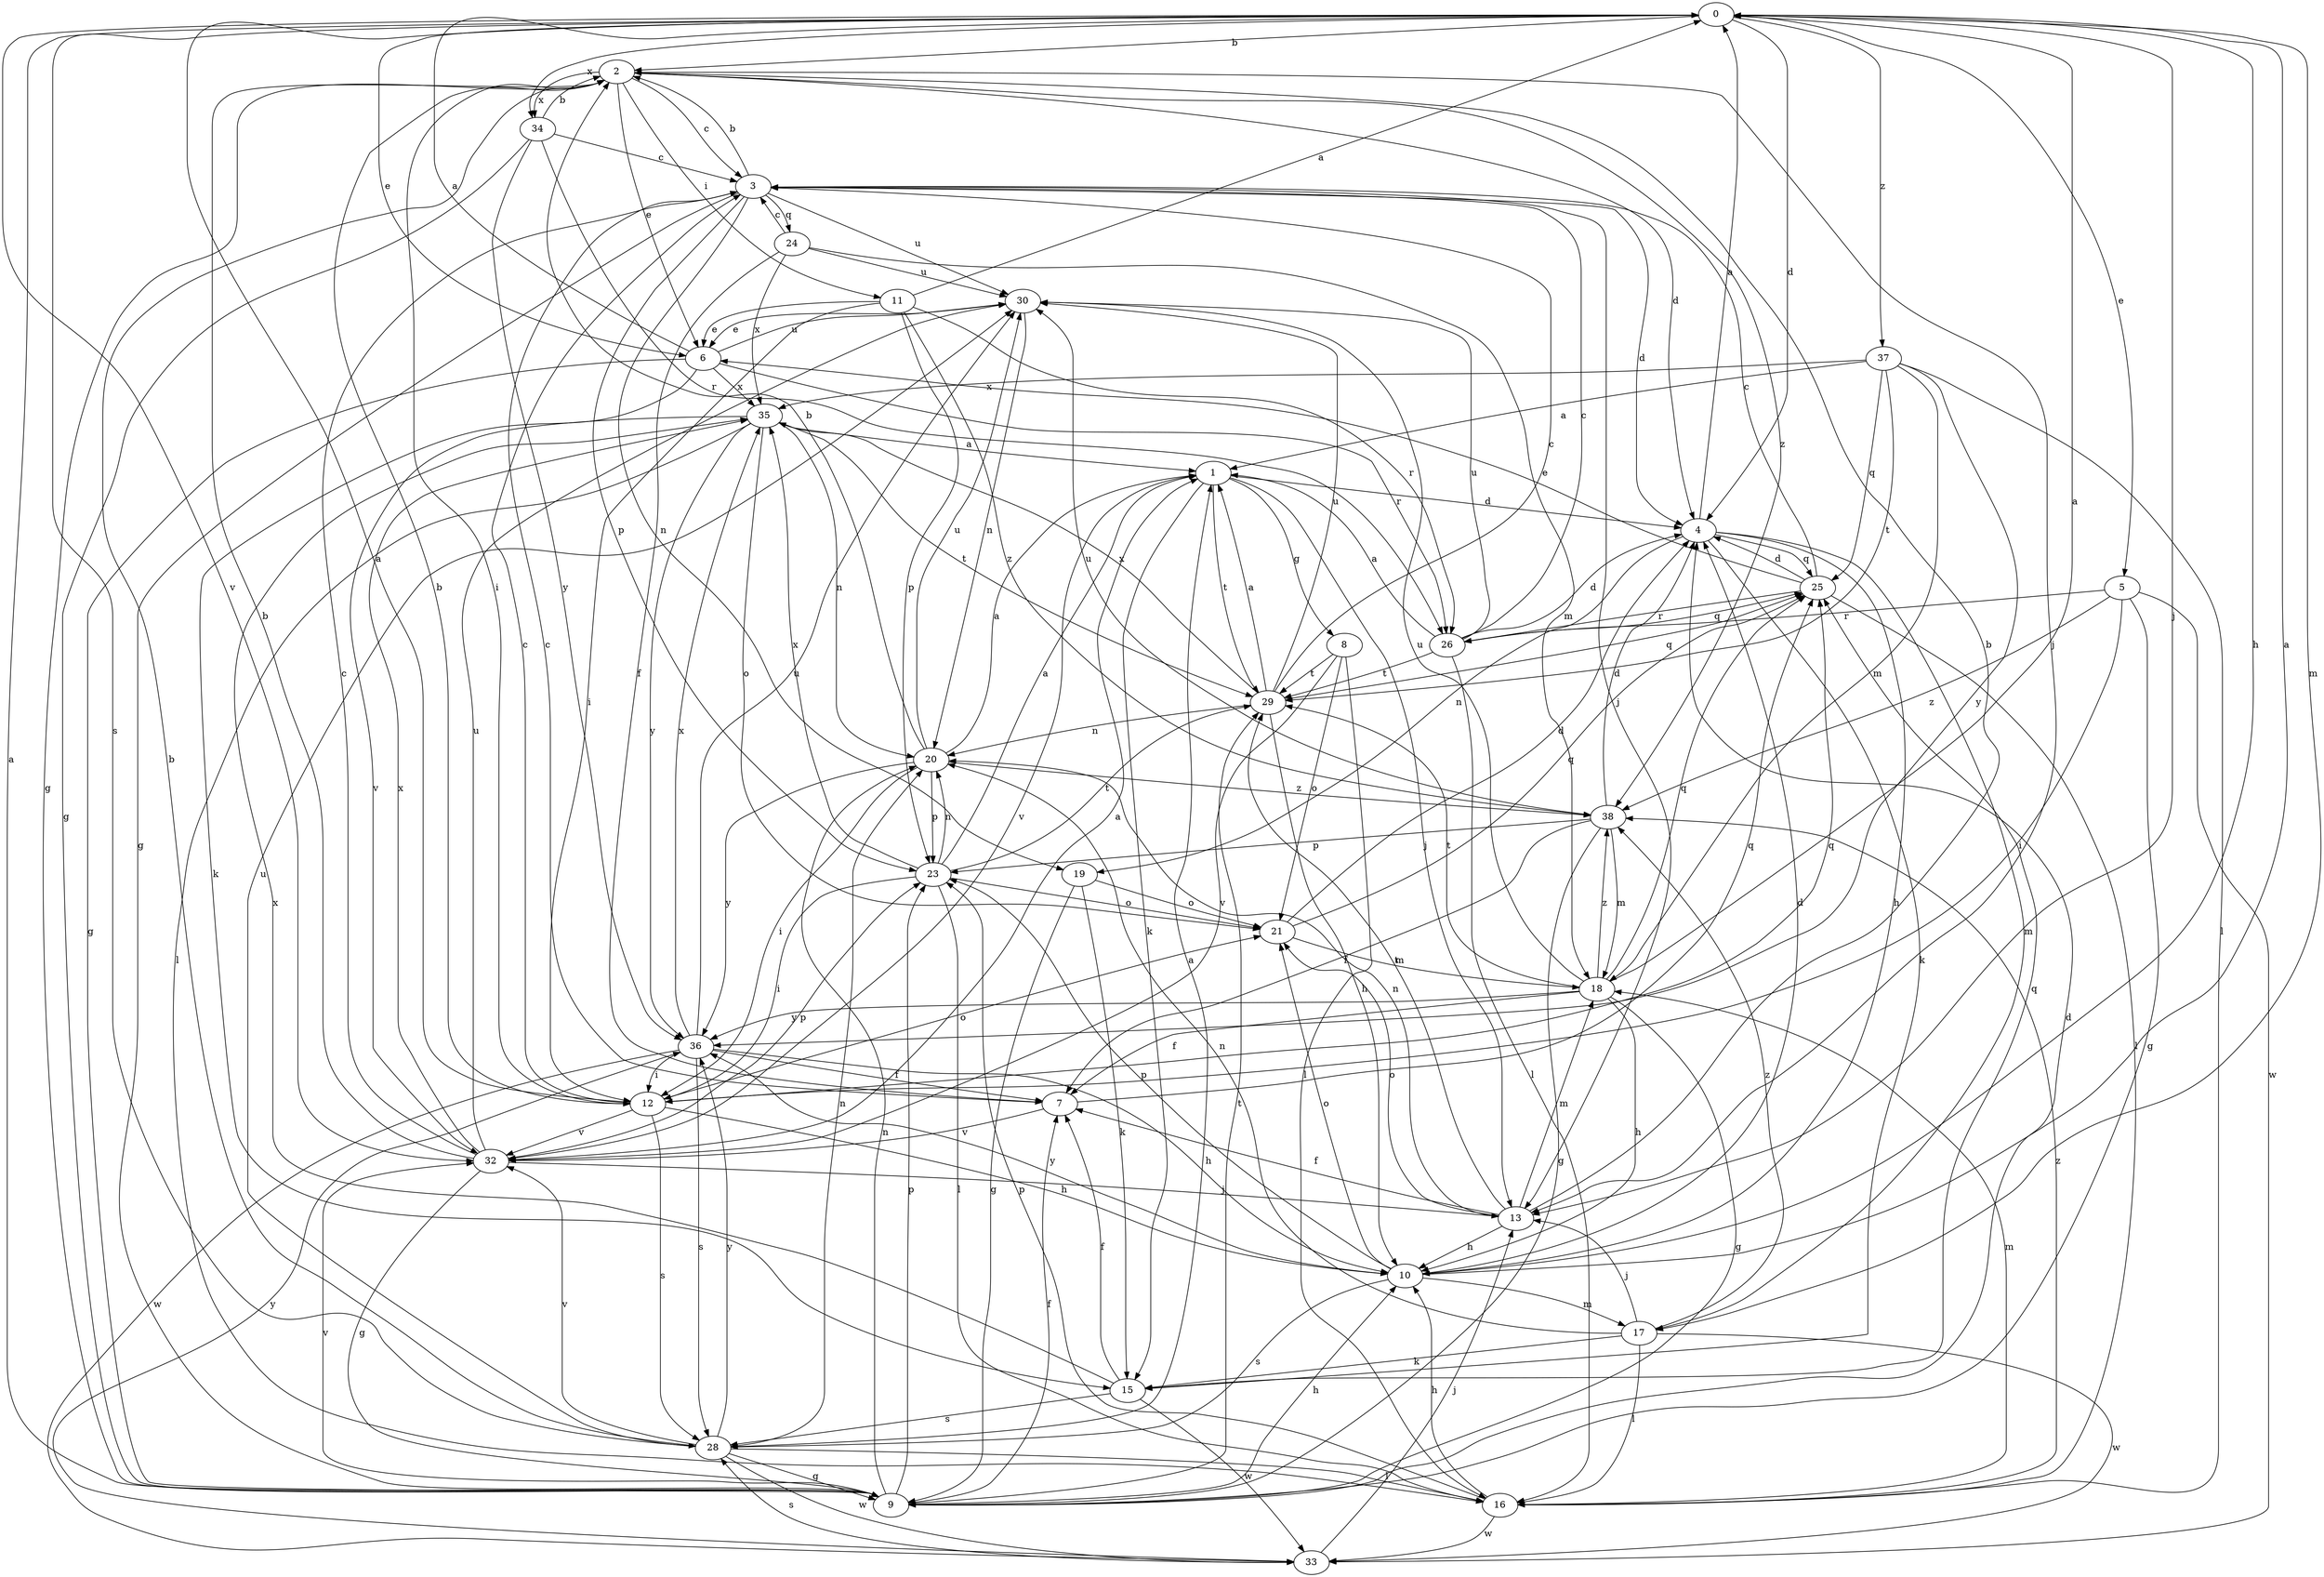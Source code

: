 strict digraph  {
0;
1;
2;
3;
4;
5;
6;
7;
8;
9;
10;
11;
12;
13;
15;
16;
17;
18;
19;
20;
21;
23;
24;
25;
26;
28;
29;
30;
32;
33;
34;
35;
36;
37;
38;
0 -> 2  [label=b];
0 -> 4  [label=d];
0 -> 5  [label=e];
0 -> 6  [label=e];
0 -> 10  [label=h];
0 -> 13  [label=j];
0 -> 17  [label=m];
0 -> 28  [label=s];
0 -> 32  [label=v];
0 -> 34  [label=x];
0 -> 37  [label=z];
1 -> 4  [label=d];
1 -> 8  [label=g];
1 -> 13  [label=j];
1 -> 15  [label=k];
1 -> 29  [label=t];
1 -> 32  [label=v];
2 -> 3  [label=c];
2 -> 4  [label=d];
2 -> 6  [label=e];
2 -> 9  [label=g];
2 -> 11  [label=i];
2 -> 12  [label=i];
2 -> 13  [label=j];
2 -> 34  [label=x];
2 -> 38  [label=z];
3 -> 2  [label=b];
3 -> 4  [label=d];
3 -> 9  [label=g];
3 -> 13  [label=j];
3 -> 19  [label=n];
3 -> 23  [label=p];
3 -> 24  [label=q];
3 -> 30  [label=u];
4 -> 0  [label=a];
4 -> 10  [label=h];
4 -> 15  [label=k];
4 -> 17  [label=m];
4 -> 19  [label=n];
4 -> 25  [label=q];
5 -> 9  [label=g];
5 -> 12  [label=i];
5 -> 26  [label=r];
5 -> 33  [label=w];
5 -> 38  [label=z];
6 -> 0  [label=a];
6 -> 9  [label=g];
6 -> 15  [label=k];
6 -> 26  [label=r];
6 -> 30  [label=u];
6 -> 35  [label=x];
7 -> 3  [label=c];
7 -> 25  [label=q];
7 -> 32  [label=v];
8 -> 16  [label=l];
8 -> 21  [label=o];
8 -> 29  [label=t];
8 -> 32  [label=v];
9 -> 0  [label=a];
9 -> 4  [label=d];
9 -> 7  [label=f];
9 -> 10  [label=h];
9 -> 20  [label=n];
9 -> 23  [label=p];
9 -> 29  [label=t];
9 -> 32  [label=v];
10 -> 0  [label=a];
10 -> 4  [label=d];
10 -> 17  [label=m];
10 -> 21  [label=o];
10 -> 23  [label=p];
10 -> 28  [label=s];
10 -> 36  [label=y];
11 -> 0  [label=a];
11 -> 6  [label=e];
11 -> 12  [label=i];
11 -> 23  [label=p];
11 -> 26  [label=r];
11 -> 38  [label=z];
12 -> 0  [label=a];
12 -> 2  [label=b];
12 -> 3  [label=c];
12 -> 10  [label=h];
12 -> 21  [label=o];
12 -> 25  [label=q];
12 -> 28  [label=s];
12 -> 32  [label=v];
13 -> 2  [label=b];
13 -> 7  [label=f];
13 -> 10  [label=h];
13 -> 18  [label=m];
13 -> 20  [label=n];
13 -> 21  [label=o];
13 -> 29  [label=t];
15 -> 7  [label=f];
15 -> 25  [label=q];
15 -> 28  [label=s];
15 -> 33  [label=w];
15 -> 35  [label=x];
16 -> 10  [label=h];
16 -> 18  [label=m];
16 -> 23  [label=p];
16 -> 33  [label=w];
16 -> 38  [label=z];
17 -> 13  [label=j];
17 -> 15  [label=k];
17 -> 16  [label=l];
17 -> 20  [label=n];
17 -> 33  [label=w];
17 -> 38  [label=z];
18 -> 0  [label=a];
18 -> 7  [label=f];
18 -> 9  [label=g];
18 -> 10  [label=h];
18 -> 25  [label=q];
18 -> 29  [label=t];
18 -> 30  [label=u];
18 -> 36  [label=y];
18 -> 38  [label=z];
19 -> 9  [label=g];
19 -> 15  [label=k];
19 -> 21  [label=o];
20 -> 1  [label=a];
20 -> 2  [label=b];
20 -> 12  [label=i];
20 -> 23  [label=p];
20 -> 30  [label=u];
20 -> 36  [label=y];
20 -> 38  [label=z];
21 -> 4  [label=d];
21 -> 18  [label=m];
21 -> 25  [label=q];
23 -> 1  [label=a];
23 -> 12  [label=i];
23 -> 16  [label=l];
23 -> 20  [label=n];
23 -> 21  [label=o];
23 -> 29  [label=t];
23 -> 35  [label=x];
24 -> 3  [label=c];
24 -> 7  [label=f];
24 -> 18  [label=m];
24 -> 30  [label=u];
24 -> 35  [label=x];
25 -> 3  [label=c];
25 -> 4  [label=d];
25 -> 6  [label=e];
25 -> 16  [label=l];
25 -> 26  [label=r];
26 -> 1  [label=a];
26 -> 3  [label=c];
26 -> 4  [label=d];
26 -> 16  [label=l];
26 -> 25  [label=q];
26 -> 29  [label=t];
26 -> 30  [label=u];
28 -> 1  [label=a];
28 -> 2  [label=b];
28 -> 9  [label=g];
28 -> 16  [label=l];
28 -> 20  [label=n];
28 -> 30  [label=u];
28 -> 32  [label=v];
28 -> 33  [label=w];
28 -> 36  [label=y];
29 -> 1  [label=a];
29 -> 3  [label=c];
29 -> 10  [label=h];
29 -> 20  [label=n];
29 -> 25  [label=q];
29 -> 30  [label=u];
29 -> 35  [label=x];
30 -> 6  [label=e];
30 -> 20  [label=n];
32 -> 1  [label=a];
32 -> 2  [label=b];
32 -> 3  [label=c];
32 -> 9  [label=g];
32 -> 13  [label=j];
32 -> 23  [label=p];
32 -> 30  [label=u];
32 -> 35  [label=x];
33 -> 13  [label=j];
33 -> 28  [label=s];
33 -> 36  [label=y];
34 -> 2  [label=b];
34 -> 3  [label=c];
34 -> 9  [label=g];
34 -> 26  [label=r];
34 -> 36  [label=y];
35 -> 1  [label=a];
35 -> 16  [label=l];
35 -> 20  [label=n];
35 -> 21  [label=o];
35 -> 29  [label=t];
35 -> 32  [label=v];
35 -> 36  [label=y];
36 -> 7  [label=f];
36 -> 10  [label=h];
36 -> 12  [label=i];
36 -> 28  [label=s];
36 -> 30  [label=u];
36 -> 33  [label=w];
36 -> 35  [label=x];
37 -> 1  [label=a];
37 -> 16  [label=l];
37 -> 18  [label=m];
37 -> 25  [label=q];
37 -> 29  [label=t];
37 -> 35  [label=x];
37 -> 36  [label=y];
38 -> 4  [label=d];
38 -> 7  [label=f];
38 -> 9  [label=g];
38 -> 18  [label=m];
38 -> 23  [label=p];
38 -> 30  [label=u];
}
